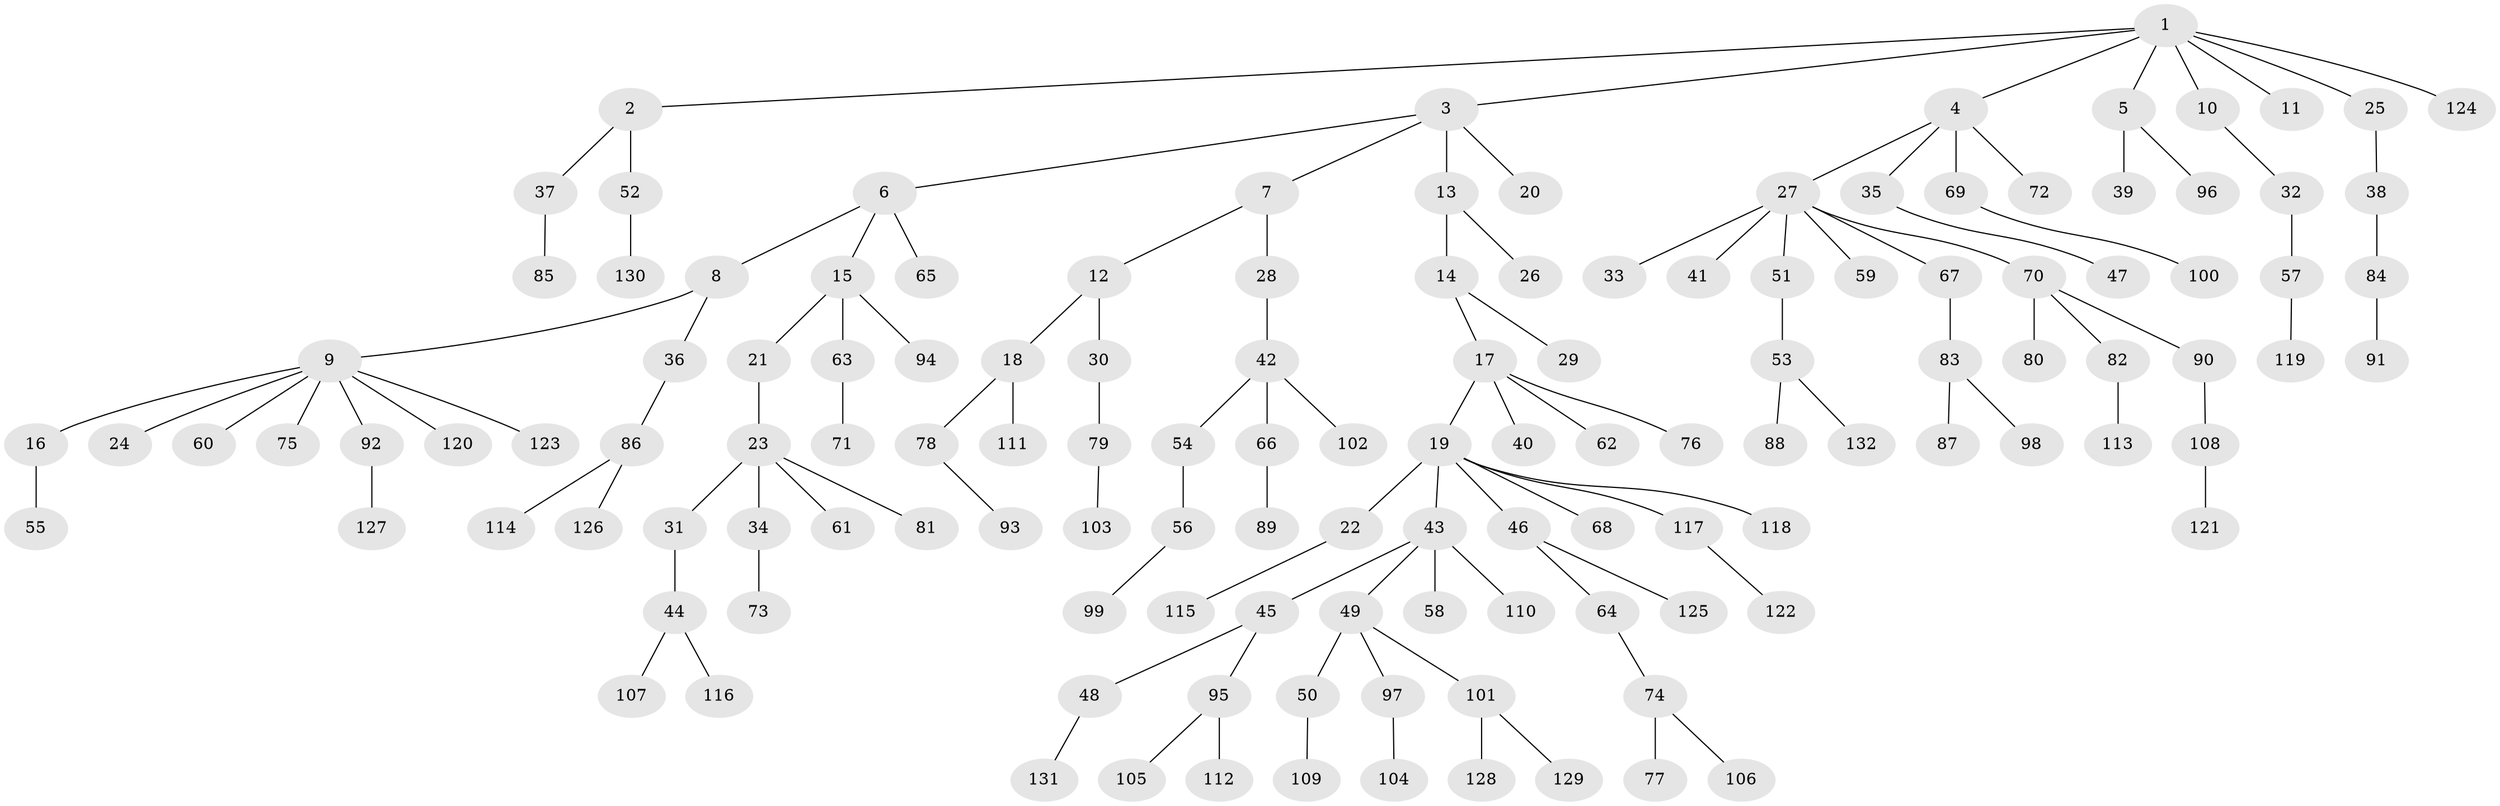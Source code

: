 // coarse degree distribution, {9: 0.012658227848101266, 7: 0.0379746835443038, 3: 0.11392405063291139, 2: 0.189873417721519, 1: 0.620253164556962, 4: 0.012658227848101266, 16: 0.012658227848101266}
// Generated by graph-tools (version 1.1) at 2025/19/03/04/25 18:19:04]
// undirected, 132 vertices, 131 edges
graph export_dot {
graph [start="1"]
  node [color=gray90,style=filled];
  1;
  2;
  3;
  4;
  5;
  6;
  7;
  8;
  9;
  10;
  11;
  12;
  13;
  14;
  15;
  16;
  17;
  18;
  19;
  20;
  21;
  22;
  23;
  24;
  25;
  26;
  27;
  28;
  29;
  30;
  31;
  32;
  33;
  34;
  35;
  36;
  37;
  38;
  39;
  40;
  41;
  42;
  43;
  44;
  45;
  46;
  47;
  48;
  49;
  50;
  51;
  52;
  53;
  54;
  55;
  56;
  57;
  58;
  59;
  60;
  61;
  62;
  63;
  64;
  65;
  66;
  67;
  68;
  69;
  70;
  71;
  72;
  73;
  74;
  75;
  76;
  77;
  78;
  79;
  80;
  81;
  82;
  83;
  84;
  85;
  86;
  87;
  88;
  89;
  90;
  91;
  92;
  93;
  94;
  95;
  96;
  97;
  98;
  99;
  100;
  101;
  102;
  103;
  104;
  105;
  106;
  107;
  108;
  109;
  110;
  111;
  112;
  113;
  114;
  115;
  116;
  117;
  118;
  119;
  120;
  121;
  122;
  123;
  124;
  125;
  126;
  127;
  128;
  129;
  130;
  131;
  132;
  1 -- 2;
  1 -- 3;
  1 -- 4;
  1 -- 5;
  1 -- 10;
  1 -- 11;
  1 -- 25;
  1 -- 124;
  2 -- 37;
  2 -- 52;
  3 -- 6;
  3 -- 7;
  3 -- 13;
  3 -- 20;
  4 -- 27;
  4 -- 35;
  4 -- 69;
  4 -- 72;
  5 -- 39;
  5 -- 96;
  6 -- 8;
  6 -- 15;
  6 -- 65;
  7 -- 12;
  7 -- 28;
  8 -- 9;
  8 -- 36;
  9 -- 16;
  9 -- 24;
  9 -- 60;
  9 -- 75;
  9 -- 92;
  9 -- 120;
  9 -- 123;
  10 -- 32;
  12 -- 18;
  12 -- 30;
  13 -- 14;
  13 -- 26;
  14 -- 17;
  14 -- 29;
  15 -- 21;
  15 -- 63;
  15 -- 94;
  16 -- 55;
  17 -- 19;
  17 -- 40;
  17 -- 62;
  17 -- 76;
  18 -- 78;
  18 -- 111;
  19 -- 22;
  19 -- 43;
  19 -- 46;
  19 -- 68;
  19 -- 117;
  19 -- 118;
  21 -- 23;
  22 -- 115;
  23 -- 31;
  23 -- 34;
  23 -- 61;
  23 -- 81;
  25 -- 38;
  27 -- 33;
  27 -- 41;
  27 -- 51;
  27 -- 59;
  27 -- 67;
  27 -- 70;
  28 -- 42;
  30 -- 79;
  31 -- 44;
  32 -- 57;
  34 -- 73;
  35 -- 47;
  36 -- 86;
  37 -- 85;
  38 -- 84;
  42 -- 54;
  42 -- 66;
  42 -- 102;
  43 -- 45;
  43 -- 49;
  43 -- 58;
  43 -- 110;
  44 -- 107;
  44 -- 116;
  45 -- 48;
  45 -- 95;
  46 -- 64;
  46 -- 125;
  48 -- 131;
  49 -- 50;
  49 -- 97;
  49 -- 101;
  50 -- 109;
  51 -- 53;
  52 -- 130;
  53 -- 88;
  53 -- 132;
  54 -- 56;
  56 -- 99;
  57 -- 119;
  63 -- 71;
  64 -- 74;
  66 -- 89;
  67 -- 83;
  69 -- 100;
  70 -- 80;
  70 -- 82;
  70 -- 90;
  74 -- 77;
  74 -- 106;
  78 -- 93;
  79 -- 103;
  82 -- 113;
  83 -- 87;
  83 -- 98;
  84 -- 91;
  86 -- 114;
  86 -- 126;
  90 -- 108;
  92 -- 127;
  95 -- 105;
  95 -- 112;
  97 -- 104;
  101 -- 128;
  101 -- 129;
  108 -- 121;
  117 -- 122;
}
